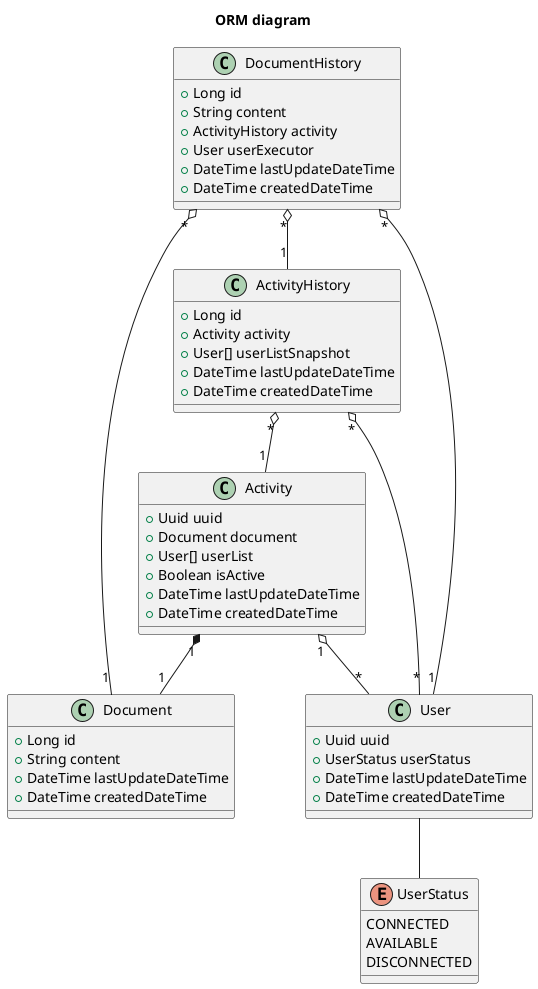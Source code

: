 @startuml ORM
  title "ORM diagram"
  ' ------ CLASS DECLARATION ------
  class Activity {
    +Uuid uuid
    +Document document
    +User[] userList
    +Boolean isActive
    +DateTime lastUpdateDateTime
    +DateTime createdDateTime
  }

  class Document {
    +Long id
    +String content
    +DateTime lastUpdateDateTime
    +DateTime createdDateTime
  }

  class DocumentHistory {
    +Long id
    +String content
    +ActivityHistory activity
    +User userExecutor
    +DateTime lastUpdateDateTime
    +DateTime createdDateTime
  }

  class ActivityHistory {
    +Long id
    +Activity activity
    +User[] userListSnapshot
    +DateTime lastUpdateDateTime
    +DateTime createdDateTime
  }

  class User {
    +Uuid uuid
    +UserStatus userStatus
    +DateTime lastUpdateDateTime
    +DateTime createdDateTime
  }

  enum UserStatus {
    CONNECTED
    AVAILABLE
    DISCONNECTED
  }
  ' ------ END CLASS DECLARATION ------
  ' -----------------------------------
  ' ------ RELATION DECLARATIONS ------
  User -- UserStatus

  Activity "1" o-- "*"User
  Activity "1" *-- "1" Document

  ActivityHistory "*" o-- "1" Activity
  ActivityHistory "*" o-- "*" User

  DocumentHistory "*" o-- "1" Document
  DocumentHistory "*" o-- "1" User
  DocumentHistory "*" o-- "1" ActivityHistory

  ' ------ END RELATION DECLARATIONS ------
@enduml